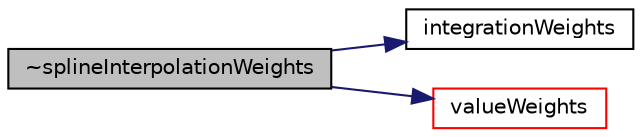 digraph "~splineInterpolationWeights"
{
  bgcolor="transparent";
  edge [fontname="Helvetica",fontsize="10",labelfontname="Helvetica",labelfontsize="10"];
  node [fontname="Helvetica",fontsize="10",shape=record];
  rankdir="LR";
  Node1 [label="~splineInterpolationWeights",height=0.2,width=0.4,color="black", fillcolor="grey75", style="filled", fontcolor="black"];
  Node1 -> Node2 [color="midnightblue",fontsize="10",style="solid",fontname="Helvetica"];
  Node2 [label="integrationWeights",height=0.2,width=0.4,color="black",URL="$a02494.html#a1c71202d861a17b3dd6770b85de5b0f9",tooltip="Calculate weights and indices to calculate integrand of t1..t2. "];
  Node1 -> Node3 [color="midnightblue",fontsize="10",style="solid",fontname="Helvetica"];
  Node3 [label="valueWeights",height=0.2,width=0.4,color="red",URL="$a02494.html#ad4c9889c82bf9e0a77bca1814e7d8cbf",tooltip="Calculate weights and indices to calculate t from samples. "];
}
